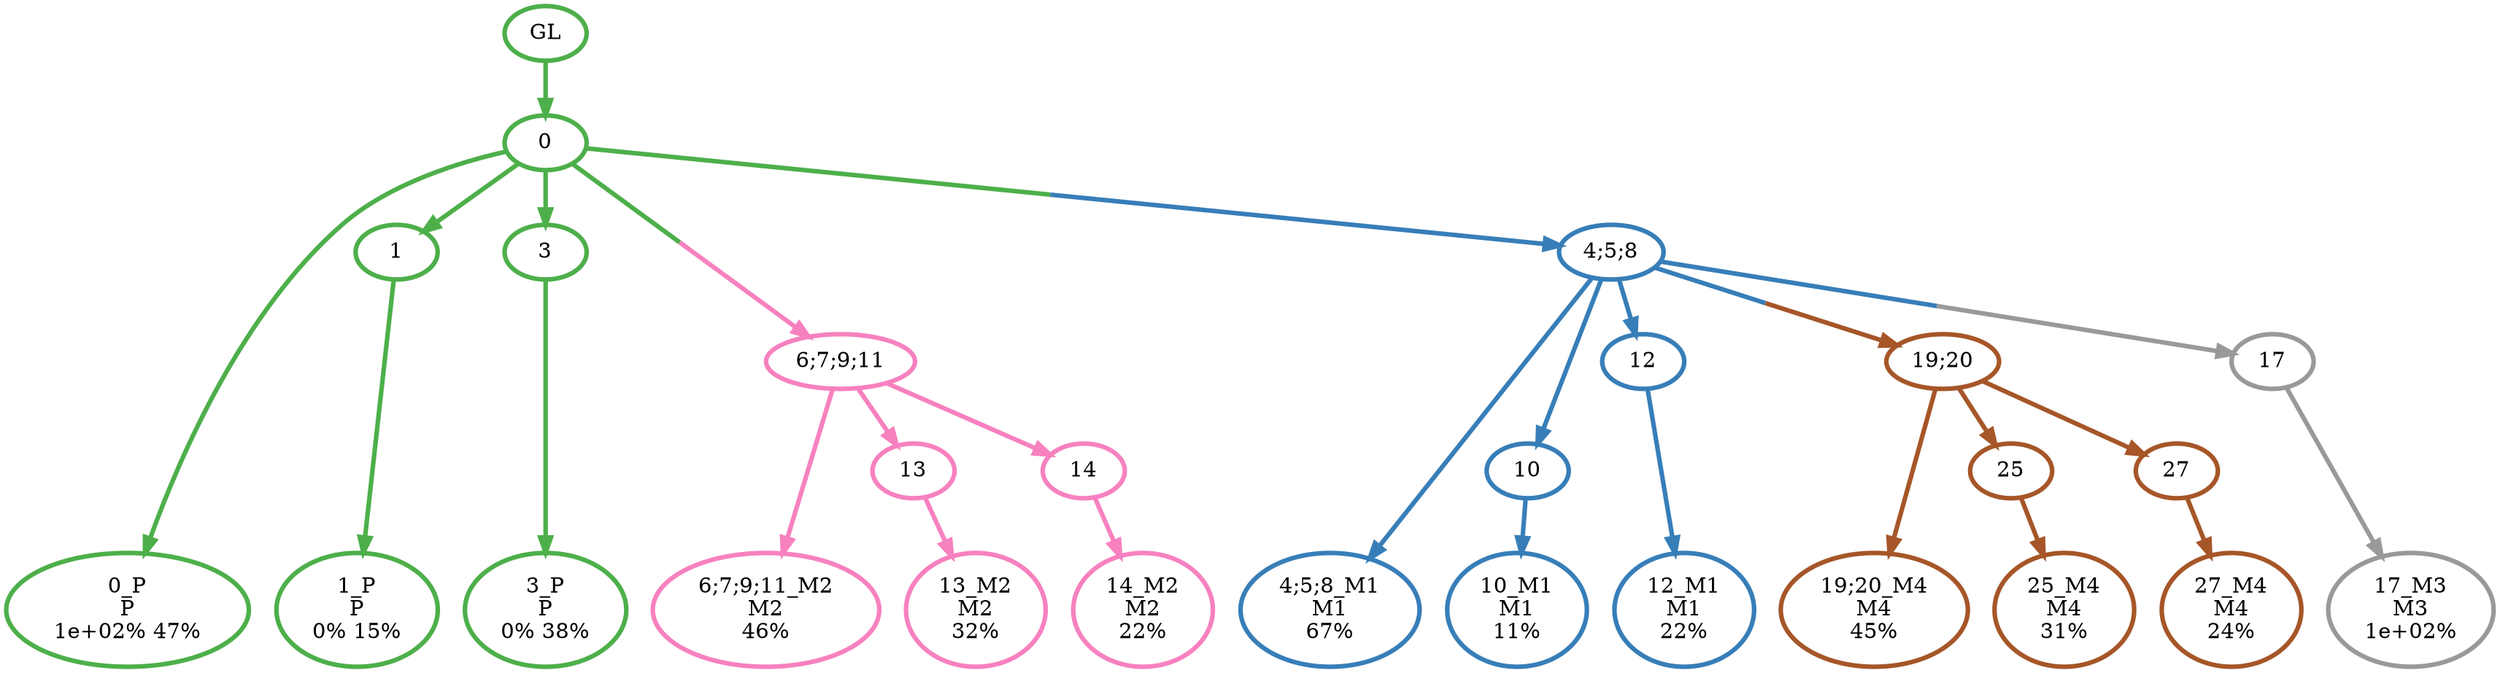 digraph T {
	{
		rank=same
		24 [penwidth=3,colorscheme=set19,color=3,label="0_P\nP\n1e+02% 47%"]
		22 [penwidth=3,colorscheme=set19,color=3,label="1_P\nP\n0% 15%"]
		20 [penwidth=3,colorscheme=set19,color=3,label="3_P\nP\n0% 38%"]
		19 [penwidth=3,colorscheme=set19,color=2,label="4;5;8_M1\nM1\n67%"]
		17 [penwidth=3,colorscheme=set19,color=2,label="10_M1\nM1\n11%"]
		15 [penwidth=3,colorscheme=set19,color=2,label="12_M1\nM1\n22%"]
		14 [penwidth=3,colorscheme=set19,color=8,label="6;7;9;11_M2\nM2\n46%"]
		12 [penwidth=3,colorscheme=set19,color=8,label="13_M2\nM2\n32%"]
		10 [penwidth=3,colorscheme=set19,color=8,label="14_M2\nM2\n22%"]
		9 [penwidth=3,colorscheme=set19,color=9,label="17_M3\nM3\n1e+02%"]
		8 [penwidth=3,colorscheme=set19,color=7,label="19;20_M4\nM4\n45%"]
		6 [penwidth=3,colorscheme=set19,color=7,label="25_M4\nM4\n31%"]
		4 [penwidth=3,colorscheme=set19,color=7,label="27_M4\nM4\n24%"]
	}
	26 [penwidth=3,colorscheme=set19,color=3,label="GL"]
	25 [penwidth=3,colorscheme=set19,color=3,label="0"]
	23 [penwidth=3,colorscheme=set19,color=3,label="1"]
	21 [penwidth=3,colorscheme=set19,color=3,label="3"]
	18 [penwidth=3,colorscheme=set19,color=2,label="10"]
	16 [penwidth=3,colorscheme=set19,color=2,label="12"]
	13 [penwidth=3,colorscheme=set19,color=8,label="13"]
	11 [penwidth=3,colorscheme=set19,color=8,label="14"]
	7 [penwidth=3,colorscheme=set19,color=7,label="25"]
	5 [penwidth=3,colorscheme=set19,color=7,label="27"]
	3 [penwidth=3,colorscheme=set19,color=7,label="19;20"]
	2 [penwidth=3,colorscheme=set19,color=9,label="17"]
	1 [penwidth=3,colorscheme=set19,color=8,label="6;7;9;11"]
	0 [penwidth=3,colorscheme=set19,color=2,label="4;5;8"]
	26 -> 25 [penwidth=3,colorscheme=set19,color=3]
	25 -> 24 [penwidth=3,colorscheme=set19,color=3]
	25 -> 23 [penwidth=3,colorscheme=set19,color=3]
	25 -> 21 [penwidth=3,colorscheme=set19,color=3]
	25 -> 1 [penwidth=3,colorscheme=set19,color="3;0.5:8"]
	25 -> 0 [penwidth=3,colorscheme=set19,color="3;0.5:2"]
	23 -> 22 [penwidth=3,colorscheme=set19,color=3]
	21 -> 20 [penwidth=3,colorscheme=set19,color=3]
	18 -> 17 [penwidth=3,colorscheme=set19,color=2]
	16 -> 15 [penwidth=3,colorscheme=set19,color=2]
	13 -> 12 [penwidth=3,colorscheme=set19,color=8]
	11 -> 10 [penwidth=3,colorscheme=set19,color=8]
	7 -> 6 [penwidth=3,colorscheme=set19,color=7]
	5 -> 4 [penwidth=3,colorscheme=set19,color=7]
	3 -> 8 [penwidth=3,colorscheme=set19,color=7]
	3 -> 7 [penwidth=3,colorscheme=set19,color=7]
	3 -> 5 [penwidth=3,colorscheme=set19,color=7]
	2 -> 9 [penwidth=3,colorscheme=set19,color=9]
	1 -> 14 [penwidth=3,colorscheme=set19,color=8]
	1 -> 13 [penwidth=3,colorscheme=set19,color=8]
	1 -> 11 [penwidth=3,colorscheme=set19,color=8]
	0 -> 19 [penwidth=3,colorscheme=set19,color=2]
	0 -> 18 [penwidth=3,colorscheme=set19,color=2]
	0 -> 16 [penwidth=3,colorscheme=set19,color=2]
	0 -> 3 [penwidth=3,colorscheme=set19,color="2;0.5:7"]
	0 -> 2 [penwidth=3,colorscheme=set19,color="2;0.5:9"]
}
